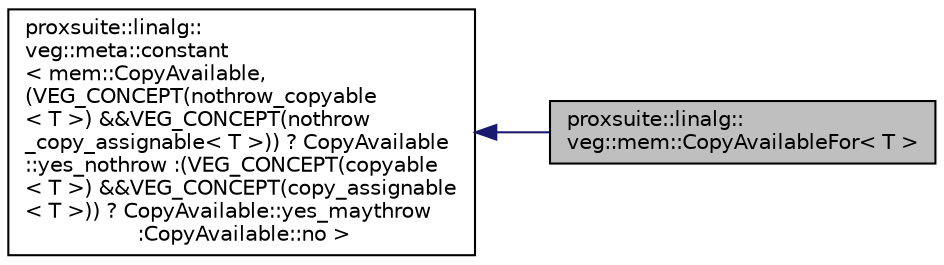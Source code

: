digraph "proxsuite::linalg::veg::mem::CopyAvailableFor&lt; T &gt;"
{
 // LATEX_PDF_SIZE
  bgcolor="transparent";
  edge [fontname="Helvetica",fontsize="10",labelfontname="Helvetica",labelfontsize="10"];
  node [fontname="Helvetica",fontsize="10",shape=record];
  rankdir="LR";
  Node1 [label="proxsuite::linalg::\lveg::mem::CopyAvailableFor\< T \>",height=0.2,width=0.4,color="black", fillcolor="grey75", style="filled", fontcolor="black",tooltip=" "];
  Node2 -> Node1 [dir="back",color="midnightblue",fontsize="10",style="solid",fontname="Helvetica"];
  Node2 [label="proxsuite::linalg::\lveg::meta::constant\l\< mem::CopyAvailable,\l(VEG_CONCEPT(nothrow_copyable\l\< T \>) &&VEG_CONCEPT(nothrow\l_copy_assignable\< T \>)) ? CopyAvailable\l::yes_nothrow :(VEG_CONCEPT(copyable\l\< T \>) &&VEG_CONCEPT(copy_assignable\l\< T \>)) ? CopyAvailable::yes_maythrow\l :CopyAvailable::no \>",height=0.2,width=0.4,color="black",URL="$structproxsuite_1_1linalg_1_1veg_1_1meta_1_1constant.html",tooltip=" "];
}
